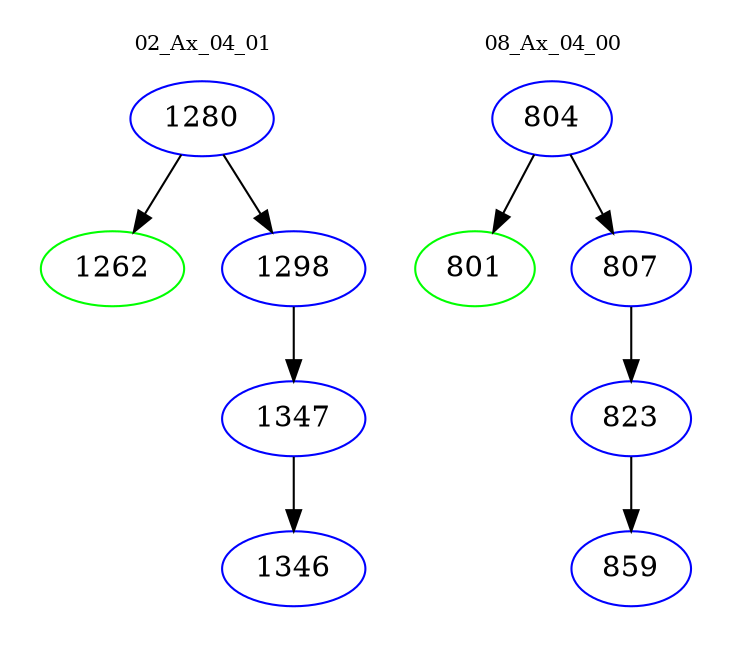 digraph{
subgraph cluster_0 {
color = white
label = "02_Ax_04_01";
fontsize=10;
T0_1280 [label="1280", color="blue"]
T0_1280 -> T0_1262 [color="black"]
T0_1262 [label="1262", color="green"]
T0_1280 -> T0_1298 [color="black"]
T0_1298 [label="1298", color="blue"]
T0_1298 -> T0_1347 [color="black"]
T0_1347 [label="1347", color="blue"]
T0_1347 -> T0_1346 [color="black"]
T0_1346 [label="1346", color="blue"]
}
subgraph cluster_1 {
color = white
label = "08_Ax_04_00";
fontsize=10;
T1_804 [label="804", color="blue"]
T1_804 -> T1_801 [color="black"]
T1_801 [label="801", color="green"]
T1_804 -> T1_807 [color="black"]
T1_807 [label="807", color="blue"]
T1_807 -> T1_823 [color="black"]
T1_823 [label="823", color="blue"]
T1_823 -> T1_859 [color="black"]
T1_859 [label="859", color="blue"]
}
}
